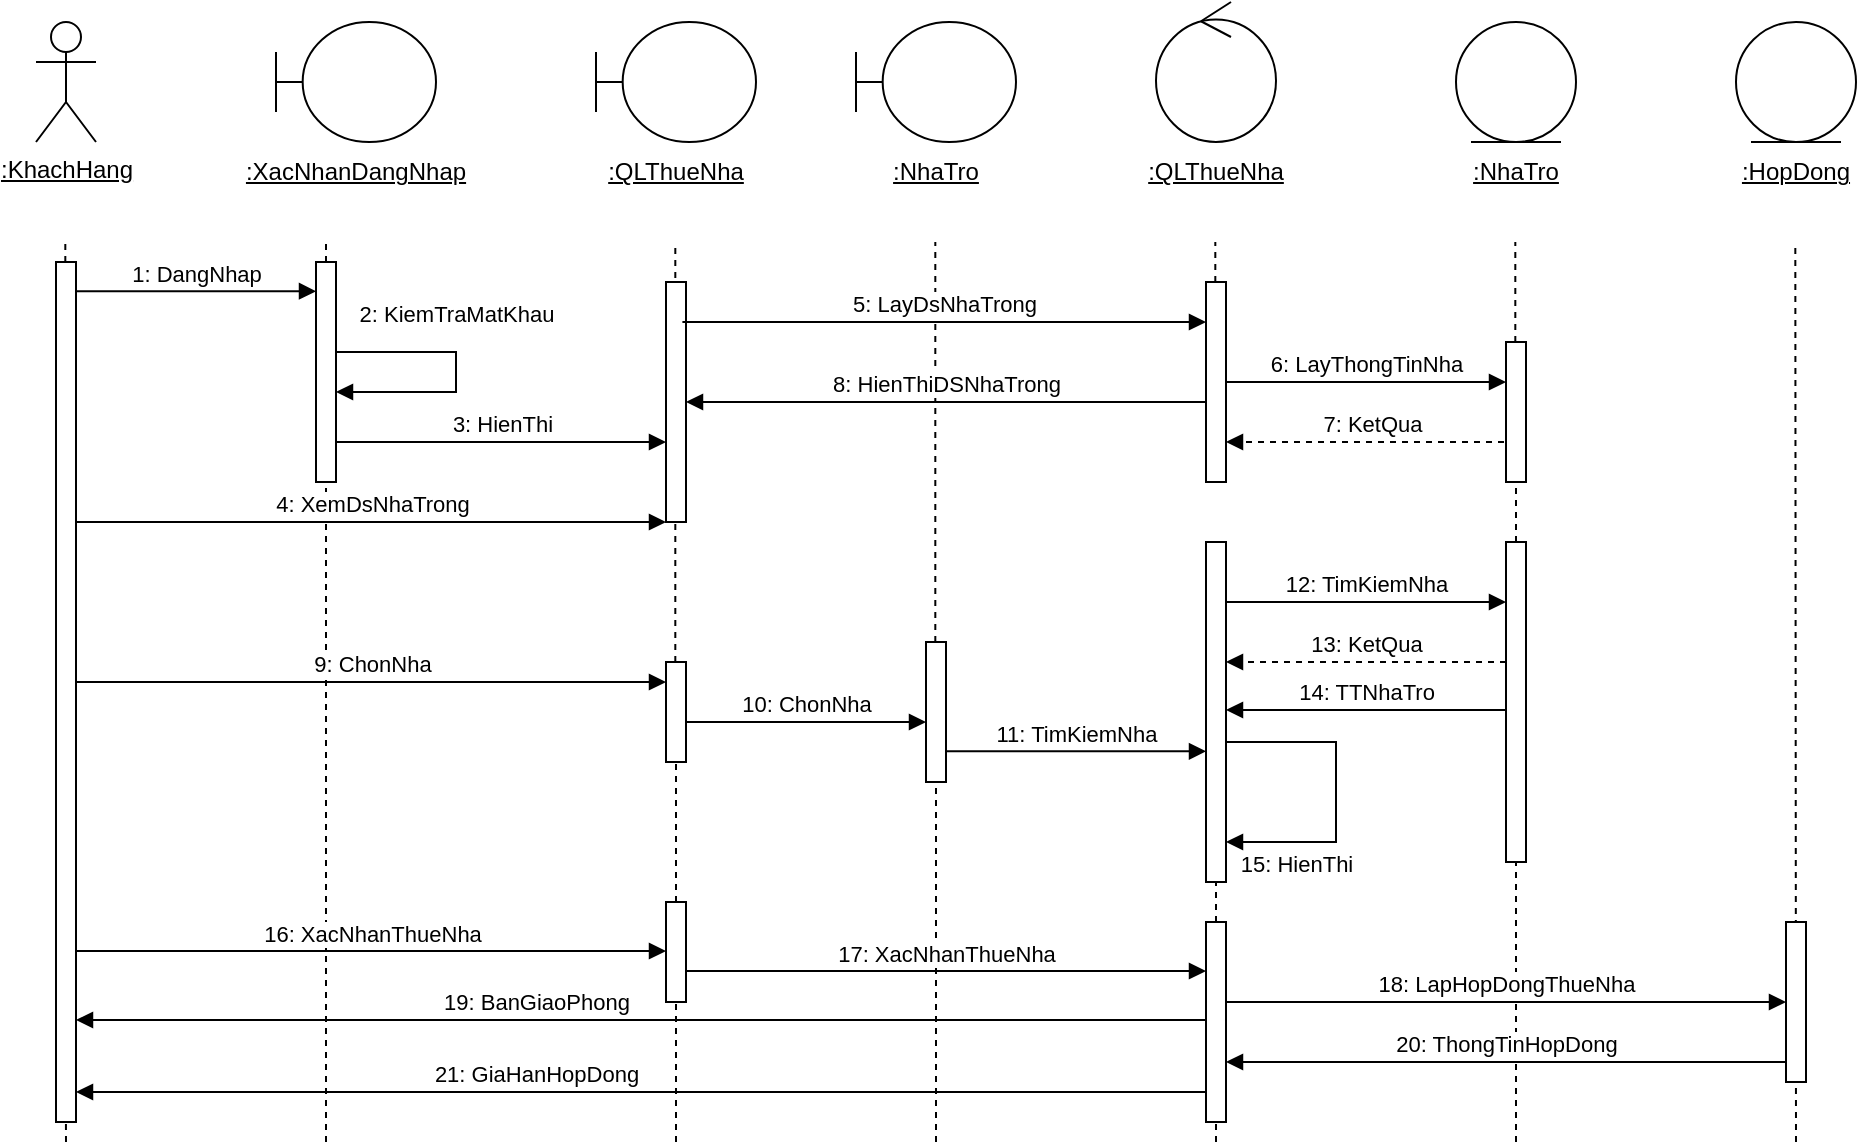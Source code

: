 <mxfile version="24.7.10">
  <diagram name="Page-1" id="13e1069c-82ec-6db2-03f1-153e76fe0fe0">
    <mxGraphModel dx="1032" dy="501" grid="1" gridSize="10" guides="1" tooltips="1" connect="1" arrows="1" fold="1" page="1" pageScale="1" pageWidth="1100" pageHeight="850" background="none" math="0" shadow="0">
      <root>
        <mxCell id="0" />
        <mxCell id="1" parent="0" />
        <mxCell id="AtyGMqSUCrH6SP7c8qvr-12" value="&lt;span style=&quot;text-wrap: wrap;&quot;&gt;&lt;u&gt;:KhachHang&lt;/u&gt;&lt;/span&gt;" style="shape=umlActor;verticalLabelPosition=bottom;verticalAlign=top;html=1;" parent="1" vertex="1">
          <mxGeometry x="130" y="80" width="30" height="60" as="geometry" />
        </mxCell>
        <mxCell id="AtyGMqSUCrH6SP7c8qvr-15" value="" style="shape=umlBoundary;whiteSpace=wrap;html=1;" parent="1" vertex="1">
          <mxGeometry x="250" y="80" width="80" height="60" as="geometry" />
        </mxCell>
        <mxCell id="AtyGMqSUCrH6SP7c8qvr-16" value="" style="shape=umlBoundary;whiteSpace=wrap;html=1;" parent="1" vertex="1">
          <mxGeometry x="540" y="80" width="80" height="60" as="geometry" />
        </mxCell>
        <mxCell id="AtyGMqSUCrH6SP7c8qvr-17" value="" style="shape=umlBoundary;whiteSpace=wrap;html=1;" parent="1" vertex="1">
          <mxGeometry x="410" y="80" width="80" height="60" as="geometry" />
        </mxCell>
        <mxCell id="AtyGMqSUCrH6SP7c8qvr-18" value="" style="ellipse;shape=umlControl;whiteSpace=wrap;html=1;" parent="1" vertex="1">
          <mxGeometry x="690" y="70" width="60" height="70" as="geometry" />
        </mxCell>
        <mxCell id="AtyGMqSUCrH6SP7c8qvr-19" value="" style="ellipse;shape=umlEntity;whiteSpace=wrap;html=1;" parent="1" vertex="1">
          <mxGeometry x="840" y="80" width="60" height="60" as="geometry" />
        </mxCell>
        <mxCell id="AtyGMqSUCrH6SP7c8qvr-20" value="" style="ellipse;shape=umlEntity;whiteSpace=wrap;html=1;" parent="1" vertex="1">
          <mxGeometry x="980" y="80" width="60" height="60" as="geometry" />
        </mxCell>
        <mxCell id="AtyGMqSUCrH6SP7c8qvr-21" value="&lt;u&gt;:XacNhanDangNhap&lt;/u&gt;" style="text;html=1;align=center;verticalAlign=middle;whiteSpace=wrap;rounded=0;" parent="1" vertex="1">
          <mxGeometry x="260" y="140" width="60" height="30" as="geometry" />
        </mxCell>
        <mxCell id="AtyGMqSUCrH6SP7c8qvr-22" value="&lt;u&gt;:QLThueNha&lt;/u&gt;" style="text;html=1;align=center;verticalAlign=middle;whiteSpace=wrap;rounded=0;" parent="1" vertex="1">
          <mxGeometry x="420" y="140" width="60" height="30" as="geometry" />
        </mxCell>
        <mxCell id="AtyGMqSUCrH6SP7c8qvr-23" value="&lt;u&gt;:NhaTro&lt;/u&gt;" style="text;html=1;align=center;verticalAlign=middle;whiteSpace=wrap;rounded=0;" parent="1" vertex="1">
          <mxGeometry x="550" y="140" width="60" height="30" as="geometry" />
        </mxCell>
        <mxCell id="AtyGMqSUCrH6SP7c8qvr-24" value="&lt;u&gt;:QLThueNha&lt;/u&gt;" style="text;html=1;align=center;verticalAlign=middle;whiteSpace=wrap;rounded=0;" parent="1" vertex="1">
          <mxGeometry x="690" y="140" width="60" height="30" as="geometry" />
        </mxCell>
        <mxCell id="AtyGMqSUCrH6SP7c8qvr-25" value="&lt;u&gt;:NhaTro&lt;/u&gt;" style="text;html=1;align=center;verticalAlign=middle;whiteSpace=wrap;rounded=0;" parent="1" vertex="1">
          <mxGeometry x="840" y="140" width="60" height="30" as="geometry" />
        </mxCell>
        <mxCell id="AtyGMqSUCrH6SP7c8qvr-26" value="&lt;u&gt;:HopDong&lt;/u&gt;" style="text;html=1;align=center;verticalAlign=middle;whiteSpace=wrap;rounded=0;" parent="1" vertex="1">
          <mxGeometry x="980" y="140" width="60" height="30" as="geometry" />
        </mxCell>
        <mxCell id="AtyGMqSUCrH6SP7c8qvr-27" value="" style="endArrow=none;dashed=1;html=1;rounded=0;" parent="1" source="AtyGMqSUCrH6SP7c8qvr-28" edge="1">
          <mxGeometry width="50" height="50" relative="1" as="geometry">
            <mxPoint x="145" y="530" as="sourcePoint" />
            <mxPoint x="144.66" y="190" as="targetPoint" />
          </mxGeometry>
        </mxCell>
        <mxCell id="AtyGMqSUCrH6SP7c8qvr-29" value="" style="endArrow=none;dashed=1;html=1;rounded=0;" parent="1" edge="1">
          <mxGeometry width="50" height="50" relative="1" as="geometry">
            <mxPoint x="145" y="640" as="sourcePoint" />
            <mxPoint x="144.5" y="490" as="targetPoint" />
          </mxGeometry>
        </mxCell>
        <mxCell id="AtyGMqSUCrH6SP7c8qvr-28" value="" style="html=1;points=[[0,0,0,0,5],[0,1,0,0,-5],[1,0,0,0,5],[1,1,0,0,-5]];perimeter=orthogonalPerimeter;outlineConnect=0;targetShapes=umlLifeline;portConstraint=eastwest;newEdgeStyle={&quot;curved&quot;:0,&quot;rounded&quot;:0};" parent="1" vertex="1">
          <mxGeometry x="140" y="200" width="10" height="430" as="geometry" />
        </mxCell>
        <mxCell id="AtyGMqSUCrH6SP7c8qvr-31" value="" style="endArrow=none;dashed=1;html=1;rounded=0;" parent="1" source="AtyGMqSUCrH6SP7c8qvr-30" edge="1">
          <mxGeometry width="50" height="50" relative="1" as="geometry">
            <mxPoint x="280" y="520" as="sourcePoint" />
            <mxPoint x="275" y="190" as="targetPoint" />
          </mxGeometry>
        </mxCell>
        <mxCell id="AtyGMqSUCrH6SP7c8qvr-32" value="" style="endArrow=none;dashed=1;html=1;rounded=0;" parent="1" target="AtyGMqSUCrH6SP7c8qvr-30" edge="1">
          <mxGeometry width="50" height="50" relative="1" as="geometry">
            <mxPoint x="275" y="640" as="sourcePoint" />
            <mxPoint x="280" y="190" as="targetPoint" />
            <Array as="points">
              <mxPoint x="275" y="640" />
            </Array>
          </mxGeometry>
        </mxCell>
        <mxCell id="AtyGMqSUCrH6SP7c8qvr-30" value="" style="html=1;points=[[0,0,0,0,5],[0,1,0,0,-5],[1,0,0,0,5],[1,1,0,0,-5]];perimeter=orthogonalPerimeter;outlineConnect=0;targetShapes=umlLifeline;portConstraint=eastwest;newEdgeStyle={&quot;curved&quot;:0,&quot;rounded&quot;:0};" parent="1" vertex="1">
          <mxGeometry x="270" y="200" width="10" height="110" as="geometry" />
        </mxCell>
        <mxCell id="AtyGMqSUCrH6SP7c8qvr-33" value="" style="endArrow=none;dashed=1;html=1;rounded=0;" parent="1" source="w88vAQ4TIiE6wHDEC62M-26" edge="1">
          <mxGeometry width="50" height="50" relative="1" as="geometry">
            <mxPoint x="450" y="520" as="sourcePoint" />
            <mxPoint x="449.66" y="190" as="targetPoint" />
          </mxGeometry>
        </mxCell>
        <mxCell id="AtyGMqSUCrH6SP7c8qvr-34" value="" style="endArrow=none;dashed=1;html=1;rounded=0;" parent="1" source="w88vAQ4TIiE6wHDEC62M-10" edge="1">
          <mxGeometry width="50" height="50" relative="1" as="geometry">
            <mxPoint x="580" y="520" as="sourcePoint" />
            <mxPoint x="579.66" y="190" as="targetPoint" />
          </mxGeometry>
        </mxCell>
        <mxCell id="AtyGMqSUCrH6SP7c8qvr-35" value="" style="endArrow=none;dashed=1;html=1;rounded=0;" parent="1" edge="1">
          <mxGeometry width="50" height="50" relative="1" as="geometry">
            <mxPoint x="719.66" y="210" as="sourcePoint" />
            <mxPoint x="719.66" y="190" as="targetPoint" />
          </mxGeometry>
        </mxCell>
        <mxCell id="AtyGMqSUCrH6SP7c8qvr-36" value="" style="endArrow=none;dashed=1;html=1;rounded=0;" parent="1" source="w88vAQ4TIiE6wHDEC62M-17" edge="1">
          <mxGeometry width="50" height="50" relative="1" as="geometry">
            <mxPoint x="870" y="520" as="sourcePoint" />
            <mxPoint x="869.66" y="190" as="targetPoint" />
          </mxGeometry>
        </mxCell>
        <mxCell id="AtyGMqSUCrH6SP7c8qvr-37" value="" style="endArrow=none;dashed=1;html=1;rounded=0;" parent="1" edge="1">
          <mxGeometry width="50" height="50" relative="1" as="geometry">
            <mxPoint x="1010" y="640" as="sourcePoint" />
            <mxPoint x="1009.66" y="190" as="targetPoint" />
          </mxGeometry>
        </mxCell>
        <mxCell id="AtyGMqSUCrH6SP7c8qvr-38" value="" style="endArrow=none;dashed=1;html=1;rounded=0;" parent="1" source="w88vAQ4TIiE6wHDEC62M-30" edge="1">
          <mxGeometry width="50" height="50" relative="1" as="geometry">
            <mxPoint x="720" y="600" as="sourcePoint" />
            <mxPoint x="720" y="480" as="targetPoint" />
          </mxGeometry>
        </mxCell>
        <mxCell id="AtyGMqSUCrH6SP7c8qvr-39" value="1: DangNhap" style="html=1;verticalAlign=bottom;endArrow=block;curved=0;rounded=0;exitX=1;exitY=0.034;exitDx=0;exitDy=0;exitPerimeter=0;" parent="1" source="AtyGMqSUCrH6SP7c8qvr-28" target="AtyGMqSUCrH6SP7c8qvr-30" edge="1">
          <mxGeometry width="80" relative="1" as="geometry">
            <mxPoint x="160" y="210" as="sourcePoint" />
            <mxPoint x="240" y="210" as="targetPoint" />
          </mxGeometry>
        </mxCell>
        <mxCell id="AtyGMqSUCrH6SP7c8qvr-40" value="2: KiemTraMatKhau" style="html=1;verticalAlign=bottom;endArrow=block;curved=0;rounded=0;" parent="1" source="AtyGMqSUCrH6SP7c8qvr-30" target="AtyGMqSUCrH6SP7c8qvr-30" edge="1">
          <mxGeometry x="-0.143" y="-10" width="80" relative="1" as="geometry">
            <mxPoint x="280" y="220" as="sourcePoint" />
            <mxPoint x="400" y="220" as="targetPoint" />
            <Array as="points">
              <mxPoint x="340" y="260" />
            </Array>
            <mxPoint x="10" y="-10" as="offset" />
          </mxGeometry>
        </mxCell>
        <mxCell id="AtyGMqSUCrH6SP7c8qvr-42" value="3: HienThi" style="html=1;verticalAlign=bottom;endArrow=block;curved=0;rounded=0;" parent="1" edge="1">
          <mxGeometry width="80" relative="1" as="geometry">
            <mxPoint x="280" y="290" as="sourcePoint" />
            <mxPoint x="445" y="290" as="targetPoint" />
          </mxGeometry>
        </mxCell>
        <mxCell id="AtyGMqSUCrH6SP7c8qvr-43" value="" style="html=1;points=[[0,0,0,0,5],[0,1,0,0,-5],[1,0,0,0,5],[1,1,0,0,-5]];perimeter=orthogonalPerimeter;outlineConnect=0;targetShapes=umlLifeline;portConstraint=eastwest;newEdgeStyle={&quot;curved&quot;:0,&quot;rounded&quot;:0};" parent="1" vertex="1">
          <mxGeometry x="445" y="210" width="10" height="120" as="geometry" />
        </mxCell>
        <mxCell id="AtyGMqSUCrH6SP7c8qvr-44" value="4: XemDsNhaTrong" style="html=1;verticalAlign=bottom;endArrow=block;curved=0;rounded=0;" parent="1" source="AtyGMqSUCrH6SP7c8qvr-28" target="AtyGMqSUCrH6SP7c8qvr-43" edge="1">
          <mxGeometry width="80" relative="1" as="geometry">
            <mxPoint x="160" y="350" as="sourcePoint" />
            <mxPoint x="280" y="350" as="targetPoint" />
          </mxGeometry>
        </mxCell>
        <mxCell id="AtyGMqSUCrH6SP7c8qvr-46" value="5: LayDsNhaTrong" style="html=1;verticalAlign=bottom;endArrow=block;curved=0;rounded=0;entryX=0.18;entryY=0.647;entryDx=0;entryDy=0;entryPerimeter=0;" parent="1" edge="1">
          <mxGeometry width="80" relative="1" as="geometry">
            <mxPoint x="453.2" y="230.0" as="sourcePoint" />
            <mxPoint x="715.0" y="230.0" as="targetPoint" />
          </mxGeometry>
        </mxCell>
        <mxCell id="w88vAQ4TIiE6wHDEC62M-1" value="6: LayThongTinNha" style="html=1;verticalAlign=bottom;endArrow=block;curved=0;rounded=0;" parent="1" source="w88vAQ4TIiE6wHDEC62M-14" target="w88vAQ4TIiE6wHDEC62M-17" edge="1">
          <mxGeometry width="80" relative="1" as="geometry">
            <mxPoint x="725" y="250" as="sourcePoint" />
            <mxPoint x="870" y="250" as="targetPoint" />
          </mxGeometry>
        </mxCell>
        <mxCell id="w88vAQ4TIiE6wHDEC62M-5" value="7: KetQua" style="html=1;verticalAlign=bottom;endArrow=block;curved=0;rounded=0;dashed=1;" parent="1" edge="1">
          <mxGeometry width="80" relative="1" as="geometry">
            <mxPoint x="870" y="290" as="sourcePoint" />
            <mxPoint x="725" y="290" as="targetPoint" />
          </mxGeometry>
        </mxCell>
        <mxCell id="w88vAQ4TIiE6wHDEC62M-6" value="8: HienThiDSNhaTrong" style="html=1;verticalAlign=bottom;endArrow=block;curved=0;rounded=0;" parent="1" edge="1">
          <mxGeometry width="80" relative="1" as="geometry">
            <mxPoint x="715" y="270" as="sourcePoint" />
            <mxPoint x="455" y="270" as="targetPoint" />
          </mxGeometry>
        </mxCell>
        <mxCell id="w88vAQ4TIiE6wHDEC62M-7" value="9: ChonNha" style="html=1;verticalAlign=bottom;endArrow=block;curved=0;rounded=0;" parent="1" edge="1">
          <mxGeometry width="80" relative="1" as="geometry">
            <mxPoint x="150" y="410" as="sourcePoint" />
            <mxPoint x="445" y="410" as="targetPoint" />
          </mxGeometry>
        </mxCell>
        <mxCell id="w88vAQ4TIiE6wHDEC62M-8" value="10: ChonNha" style="html=1;verticalAlign=bottom;endArrow=block;curved=0;rounded=0;" parent="1" target="w88vAQ4TIiE6wHDEC62M-10" edge="1">
          <mxGeometry width="80" relative="1" as="geometry">
            <mxPoint x="455" y="430" as="sourcePoint" />
            <mxPoint x="720" y="430" as="targetPoint" />
          </mxGeometry>
        </mxCell>
        <mxCell id="w88vAQ4TIiE6wHDEC62M-9" value="12: TimKiemNha" style="html=1;verticalAlign=bottom;endArrow=block;curved=0;rounded=0;" parent="1" edge="1">
          <mxGeometry width="80" relative="1" as="geometry">
            <mxPoint x="725" y="370" as="sourcePoint" />
            <mxPoint x="865" y="370" as="targetPoint" />
          </mxGeometry>
        </mxCell>
        <mxCell id="w88vAQ4TIiE6wHDEC62M-11" value="" style="endArrow=none;dashed=1;html=1;rounded=0;" parent="1" target="w88vAQ4TIiE6wHDEC62M-10" edge="1">
          <mxGeometry width="50" height="50" relative="1" as="geometry">
            <mxPoint x="580" y="640" as="sourcePoint" />
            <mxPoint x="579.66" y="190" as="targetPoint" />
          </mxGeometry>
        </mxCell>
        <mxCell id="w88vAQ4TIiE6wHDEC62M-10" value="" style="html=1;points=[];perimeter=orthogonalPerimeter;rounded=0;shadow=0;comic=0;labelBackgroundColor=none;strokeWidth=1;fontFamily=Verdana;fontSize=12;align=center;" parent="1" vertex="1">
          <mxGeometry x="575" y="390" width="10" height="70" as="geometry" />
        </mxCell>
        <mxCell id="w88vAQ4TIiE6wHDEC62M-12" value="11: TimKiemNha" style="html=1;verticalAlign=bottom;endArrow=block;curved=0;rounded=0;" parent="1" edge="1">
          <mxGeometry width="80" relative="1" as="geometry">
            <mxPoint x="585" y="444.66" as="sourcePoint" />
            <mxPoint x="715" y="444.66" as="targetPoint" />
          </mxGeometry>
        </mxCell>
        <mxCell id="w88vAQ4TIiE6wHDEC62M-13" value="13: KetQua" style="html=1;verticalAlign=bottom;endArrow=block;curved=0;rounded=0;dashed=1;" parent="1" edge="1">
          <mxGeometry width="80" relative="1" as="geometry">
            <mxPoint x="865" y="400" as="sourcePoint" />
            <mxPoint x="725" y="400" as="targetPoint" />
          </mxGeometry>
        </mxCell>
        <mxCell id="w88vAQ4TIiE6wHDEC62M-15" value="" style="html=1;verticalAlign=bottom;endArrow=block;curved=0;rounded=0;" parent="1" target="w88vAQ4TIiE6wHDEC62M-14" edge="1">
          <mxGeometry width="80" relative="1" as="geometry">
            <mxPoint x="725" y="250" as="sourcePoint" />
            <mxPoint x="870" y="250" as="targetPoint" />
          </mxGeometry>
        </mxCell>
        <mxCell id="w88vAQ4TIiE6wHDEC62M-14" value="" style="html=1;points=[[0,0,0,0,5],[0,1,0,0,-5],[1,0,0,0,5],[1,1,0,0,-5]];perimeter=orthogonalPerimeter;outlineConnect=0;targetShapes=umlLifeline;portConstraint=eastwest;newEdgeStyle={&quot;curved&quot;:0,&quot;rounded&quot;:0};" parent="1" vertex="1">
          <mxGeometry x="715" y="210" width="10" height="100" as="geometry" />
        </mxCell>
        <mxCell id="w88vAQ4TIiE6wHDEC62M-16" value="" style="html=1;points=[[0,0,0,0,5],[0,1,0,0,-5],[1,0,0,0,5],[1,1,0,0,-5]];perimeter=orthogonalPerimeter;outlineConnect=0;targetShapes=umlLifeline;portConstraint=eastwest;newEdgeStyle={&quot;curved&quot;:0,&quot;rounded&quot;:0};" parent="1" vertex="1">
          <mxGeometry x="715" y="340" width="10" height="170" as="geometry" />
        </mxCell>
        <mxCell id="w88vAQ4TIiE6wHDEC62M-18" value="" style="endArrow=none;dashed=1;html=1;rounded=0;" parent="1" target="w88vAQ4TIiE6wHDEC62M-17" edge="1">
          <mxGeometry width="50" height="50" relative="1" as="geometry">
            <mxPoint x="870" y="640" as="sourcePoint" />
            <mxPoint x="869.66" y="190" as="targetPoint" />
          </mxGeometry>
        </mxCell>
        <mxCell id="w88vAQ4TIiE6wHDEC62M-17" value="" style="html=1;points=[[0,0,0,0,5],[0,1,0,0,-5],[1,0,0,0,5],[1,1,0,0,-5]];perimeter=orthogonalPerimeter;outlineConnect=0;targetShapes=umlLifeline;portConstraint=eastwest;newEdgeStyle={&quot;curved&quot;:0,&quot;rounded&quot;:0};" parent="1" vertex="1">
          <mxGeometry x="865" y="240" width="10" height="70" as="geometry" />
        </mxCell>
        <mxCell id="w88vAQ4TIiE6wHDEC62M-21" value="" style="html=1;points=[[0,0,0,0,5],[0,1,0,0,-5],[1,0,0,0,5],[1,1,0,0,-5]];perimeter=orthogonalPerimeter;outlineConnect=0;targetShapes=umlLifeline;portConstraint=eastwest;newEdgeStyle={&quot;curved&quot;:0,&quot;rounded&quot;:0};" parent="1" vertex="1">
          <mxGeometry x="865" y="340" width="10" height="160" as="geometry" />
        </mxCell>
        <mxCell id="w88vAQ4TIiE6wHDEC62M-22" value="14: TTNhaTro" style="html=1;verticalAlign=bottom;endArrow=block;curved=0;rounded=0;" parent="1" edge="1">
          <mxGeometry width="80" relative="1" as="geometry">
            <mxPoint x="865" y="424" as="sourcePoint" />
            <mxPoint x="725" y="424" as="targetPoint" />
          </mxGeometry>
        </mxCell>
        <mxCell id="w88vAQ4TIiE6wHDEC62M-24" value="15: HienThi" style="html=1;verticalAlign=bottom;endArrow=block;curved=0;rounded=0;" parent="1" target="w88vAQ4TIiE6wHDEC62M-16" edge="1">
          <mxGeometry x="0.562" y="20" width="80" relative="1" as="geometry">
            <mxPoint x="725" y="440" as="sourcePoint" />
            <mxPoint x="725" y="510" as="targetPoint" />
            <Array as="points">
              <mxPoint x="780" y="440" />
              <mxPoint x="780" y="490" />
              <mxPoint x="750" y="490" />
            </Array>
            <mxPoint as="offset" />
          </mxGeometry>
        </mxCell>
        <mxCell id="w88vAQ4TIiE6wHDEC62M-25" value="16: XacNhanThueNha" style="html=1;verticalAlign=bottom;endArrow=block;curved=0;rounded=0;" parent="1" edge="1">
          <mxGeometry width="80" relative="1" as="geometry">
            <mxPoint x="150" y="544.5" as="sourcePoint" />
            <mxPoint x="445" y="544.5" as="targetPoint" />
          </mxGeometry>
        </mxCell>
        <mxCell id="w88vAQ4TIiE6wHDEC62M-27" value="" style="endArrow=none;dashed=1;html=1;rounded=0;" parent="1" target="w88vAQ4TIiE6wHDEC62M-26" edge="1">
          <mxGeometry width="50" height="50" relative="1" as="geometry">
            <mxPoint x="450" y="640" as="sourcePoint" />
            <mxPoint x="449.66" y="190" as="targetPoint" />
          </mxGeometry>
        </mxCell>
        <mxCell id="w88vAQ4TIiE6wHDEC62M-26" value="" style="html=1;points=[[0,0,0,0,5],[0,1,0,0,-5],[1,0,0,0,5],[1,1,0,0,-5]];perimeter=orthogonalPerimeter;outlineConnect=0;targetShapes=umlLifeline;portConstraint=eastwest;newEdgeStyle={&quot;curved&quot;:0,&quot;rounded&quot;:0};" parent="1" vertex="1">
          <mxGeometry x="445" y="400" width="10" height="50" as="geometry" />
        </mxCell>
        <mxCell id="w88vAQ4TIiE6wHDEC62M-28" value="" style="html=1;points=[[0,0,0,0,5],[0,1,0,0,-5],[1,0,0,0,5],[1,1,0,0,-5]];perimeter=orthogonalPerimeter;outlineConnect=0;targetShapes=umlLifeline;portConstraint=eastwest;newEdgeStyle={&quot;curved&quot;:0,&quot;rounded&quot;:0};" parent="1" vertex="1">
          <mxGeometry x="445" y="520" width="10" height="50" as="geometry" />
        </mxCell>
        <mxCell id="w88vAQ4TIiE6wHDEC62M-31" value="" style="endArrow=none;dashed=1;html=1;rounded=0;" parent="1" target="w88vAQ4TIiE6wHDEC62M-30" edge="1">
          <mxGeometry width="50" height="50" relative="1" as="geometry">
            <mxPoint x="720" y="640" as="sourcePoint" />
            <mxPoint x="720" y="480" as="targetPoint" />
          </mxGeometry>
        </mxCell>
        <mxCell id="w88vAQ4TIiE6wHDEC62M-30" value="" style="html=1;points=[[0,0,0,0,5],[0,1,0,0,-5],[1,0,0,0,5],[1,1,0,0,-5]];perimeter=orthogonalPerimeter;outlineConnect=0;targetShapes=umlLifeline;portConstraint=eastwest;newEdgeStyle={&quot;curved&quot;:0,&quot;rounded&quot;:0};" parent="1" vertex="1">
          <mxGeometry x="715" y="530" width="10" height="100" as="geometry" />
        </mxCell>
        <mxCell id="w88vAQ4TIiE6wHDEC62M-32" value="17: XacNhanThueNha" style="html=1;verticalAlign=bottom;endArrow=block;curved=0;rounded=0;" parent="1" target="w88vAQ4TIiE6wHDEC62M-30" edge="1">
          <mxGeometry width="80" relative="1" as="geometry">
            <mxPoint x="455" y="554.5" as="sourcePoint" />
            <mxPoint x="720" y="555" as="targetPoint" />
          </mxGeometry>
        </mxCell>
        <mxCell id="w88vAQ4TIiE6wHDEC62M-33" value="18: LapHopDongThueNha" style="html=1;verticalAlign=bottom;endArrow=block;curved=0;rounded=0;" parent="1" target="w88vAQ4TIiE6wHDEC62M-34" edge="1">
          <mxGeometry width="80" relative="1" as="geometry">
            <mxPoint x="725" y="570" as="sourcePoint" />
            <mxPoint x="1020" y="570" as="targetPoint" />
          </mxGeometry>
        </mxCell>
        <mxCell id="w88vAQ4TIiE6wHDEC62M-34" value="" style="html=1;points=[[0,0,0,0,5],[0,1,0,0,-5],[1,0,0,0,5],[1,1,0,0,-5]];perimeter=orthogonalPerimeter;outlineConnect=0;targetShapes=umlLifeline;portConstraint=eastwest;newEdgeStyle={&quot;curved&quot;:0,&quot;rounded&quot;:0};" parent="1" vertex="1">
          <mxGeometry x="1005" y="530" width="10" height="80" as="geometry" />
        </mxCell>
        <mxCell id="w88vAQ4TIiE6wHDEC62M-36" value="19: BanGiaoPhong" style="html=1;verticalAlign=bottom;endArrow=block;curved=0;rounded=0;" parent="1" edge="1">
          <mxGeometry x="0.186" width="80" relative="1" as="geometry">
            <mxPoint x="715" y="579" as="sourcePoint" />
            <mxPoint x="150" y="579" as="targetPoint" />
            <mxPoint as="offset" />
          </mxGeometry>
        </mxCell>
        <mxCell id="zZ_C6hzXjl9TybSvvcfo-1" value="20: ThongTinHopDong" style="html=1;verticalAlign=bottom;endArrow=block;curved=0;rounded=0;" edge="1" parent="1">
          <mxGeometry width="80" relative="1" as="geometry">
            <mxPoint x="1005" y="600" as="sourcePoint" />
            <mxPoint x="725" y="600" as="targetPoint" />
          </mxGeometry>
        </mxCell>
        <mxCell id="zZ_C6hzXjl9TybSvvcfo-2" value="21: GiaHanHopDong" style="html=1;verticalAlign=bottom;endArrow=block;curved=0;rounded=0;entryX=1;entryY=1;entryDx=0;entryDy=-5;entryPerimeter=0;" edge="1" parent="1" source="w88vAQ4TIiE6wHDEC62M-30">
          <mxGeometry x="0.186" width="80" relative="1" as="geometry">
            <mxPoint x="680" y="610" as="sourcePoint" />
            <mxPoint x="150" y="615" as="targetPoint" />
            <mxPoint as="offset" />
          </mxGeometry>
        </mxCell>
      </root>
    </mxGraphModel>
  </diagram>
</mxfile>
